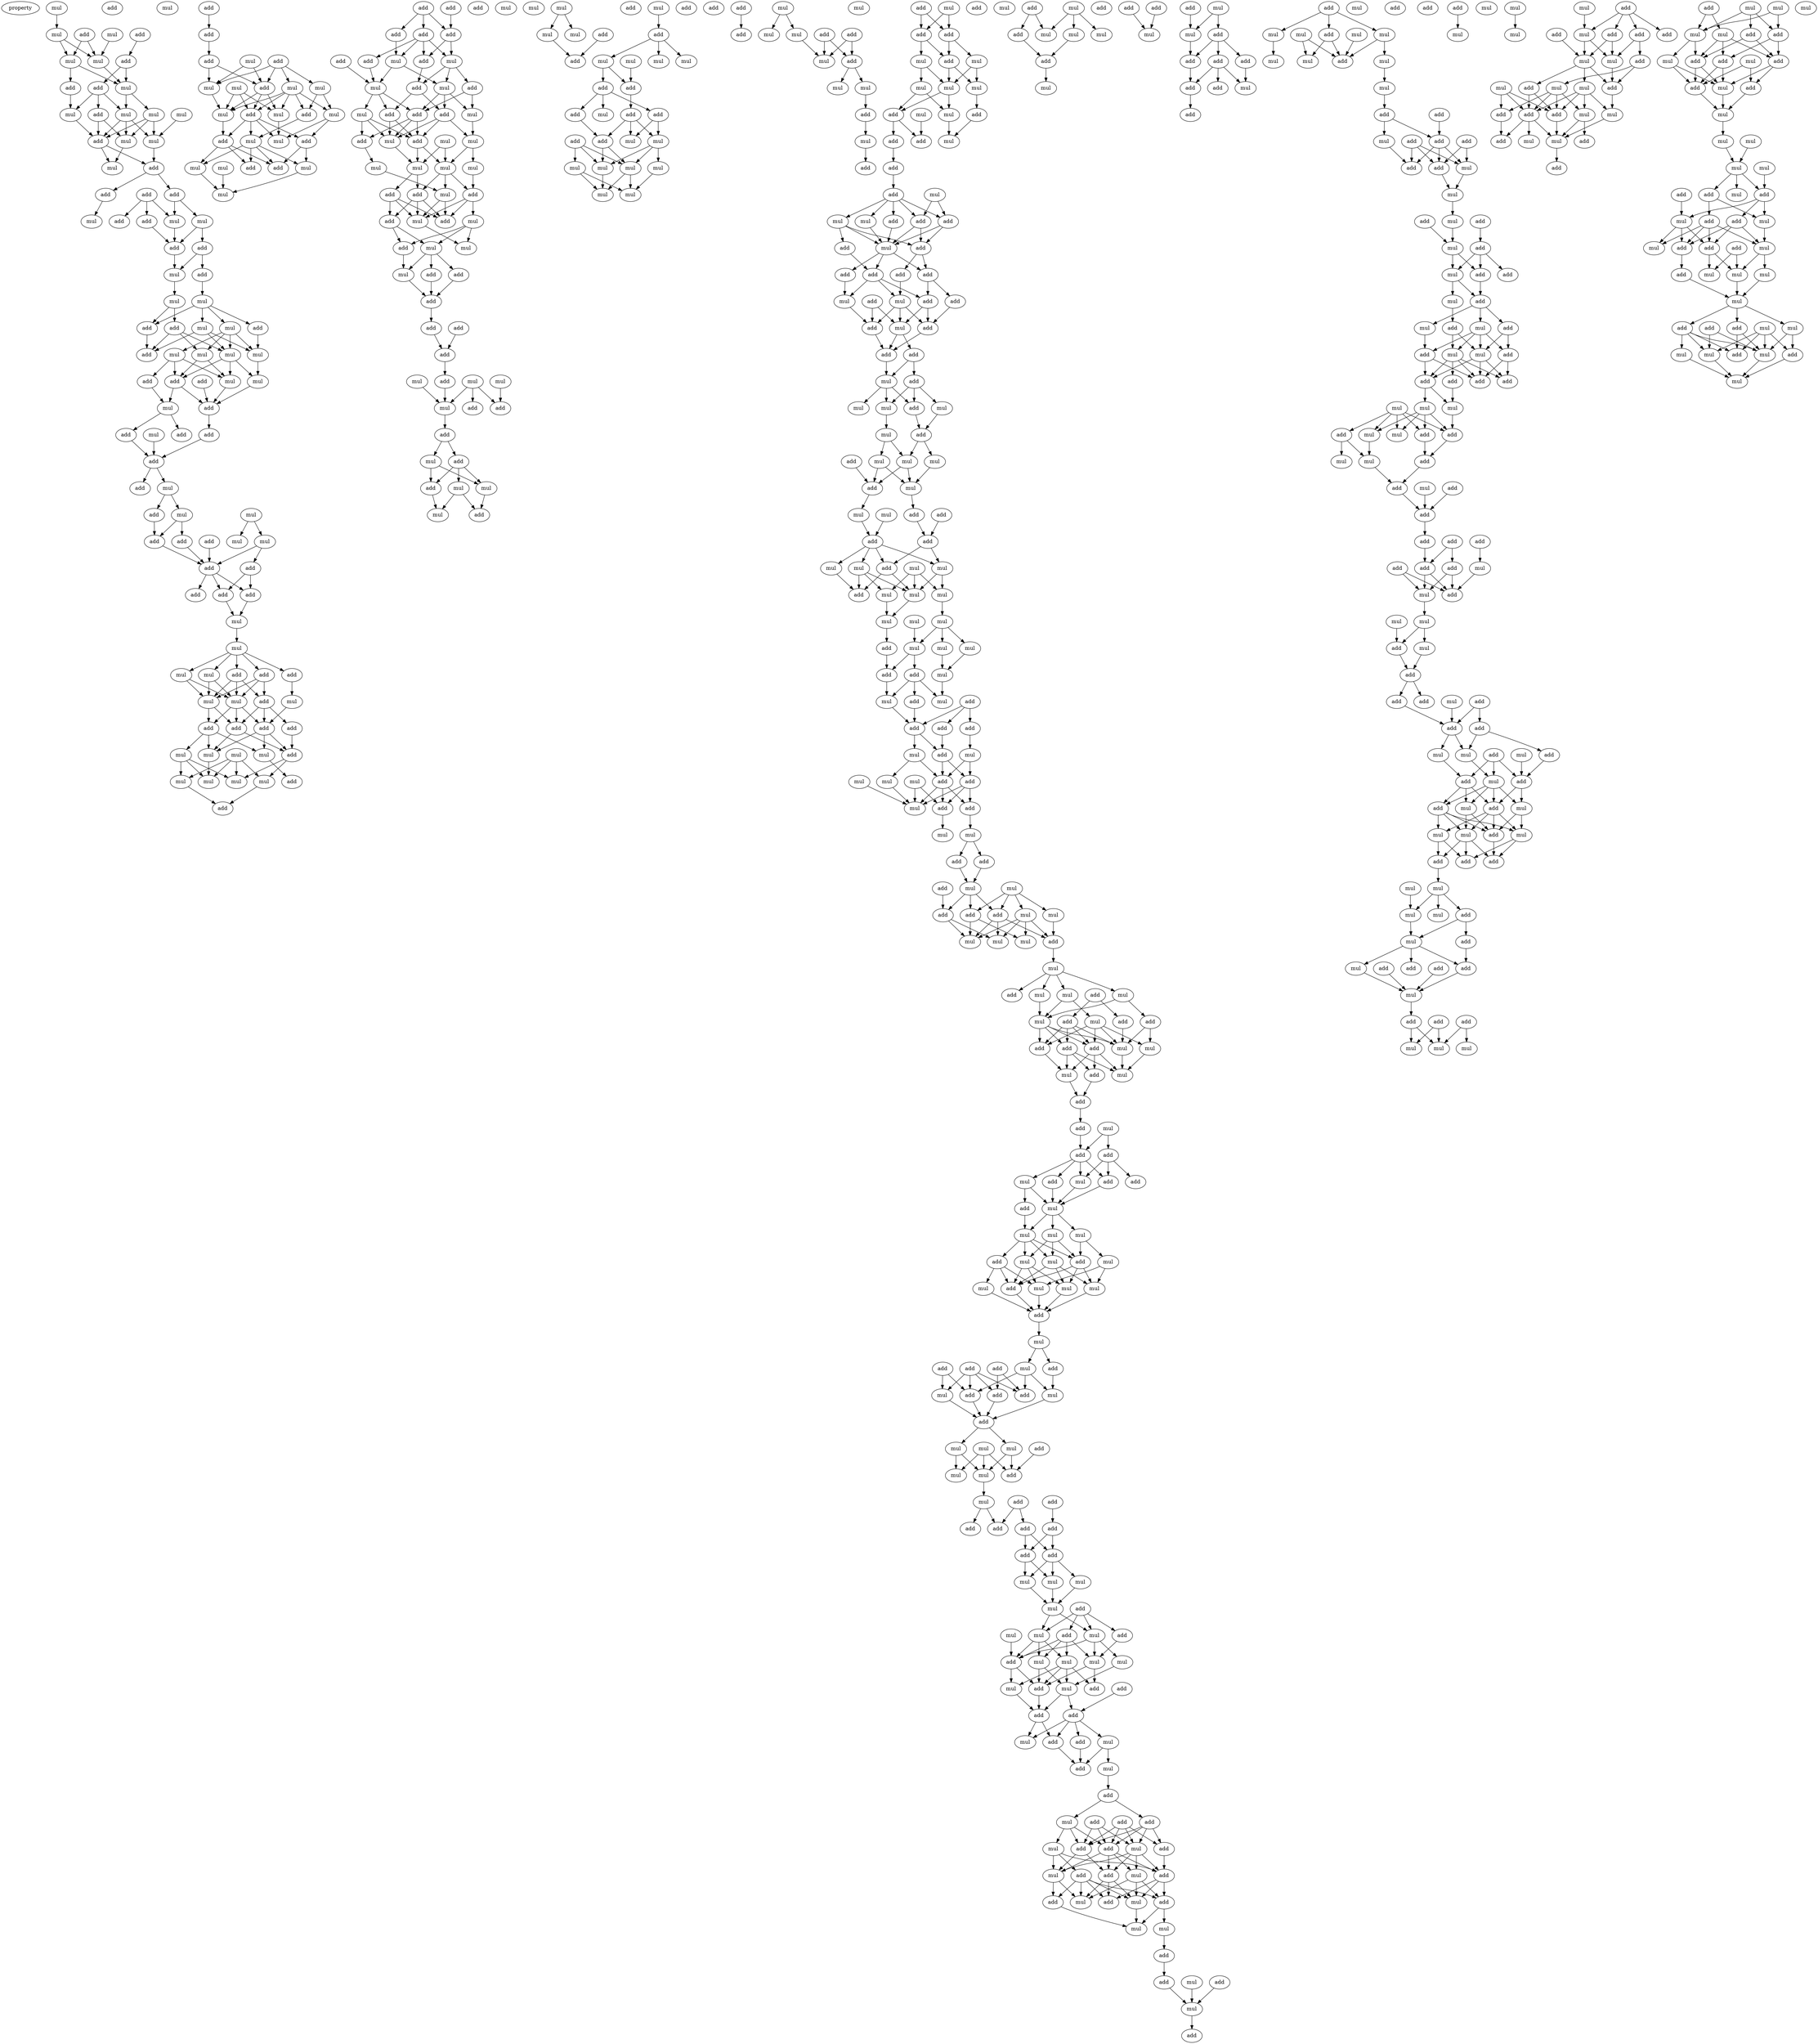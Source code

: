 digraph {
    node [fontcolor=black]
    property [mul=2,lf=1.2]
    0 [ label = mul ];
    1 [ label = mul ];
    2 [ label = add ];
    3 [ label = mul ];
    4 [ label = add ];
    5 [ label = mul ];
    6 [ label = mul ];
    7 [ label = add ];
    8 [ label = add ];
    9 [ label = add ];
    10 [ label = mul ];
    11 [ label = mul ];
    12 [ label = mul ];
    13 [ label = mul ];
    14 [ label = mul ];
    15 [ label = add ];
    16 [ label = mul ];
    17 [ label = add ];
    18 [ label = mul ];
    19 [ label = mul ];
    20 [ label = add ];
    21 [ label = add ];
    22 [ label = add ];
    23 [ label = add ];
    24 [ label = mul ];
    25 [ label = add ];
    26 [ label = add ];
    27 [ label = mul ];
    28 [ label = mul ];
    29 [ label = add ];
    30 [ label = add ];
    31 [ label = mul ];
    32 [ label = add ];
    33 [ label = mul ];
    34 [ label = mul ];
    35 [ label = add ];
    36 [ label = mul ];
    37 [ label = mul ];
    38 [ label = add ];
    39 [ label = add ];
    40 [ label = mul ];
    41 [ label = mul ];
    42 [ label = add ];
    43 [ label = mul ];
    44 [ label = mul ];
    45 [ label = add ];
    46 [ label = mul ];
    47 [ label = add ];
    48 [ label = add ];
    49 [ label = mul ];
    50 [ label = mul ];
    51 [ label = add ];
    52 [ label = add ];
    53 [ label = add ];
    54 [ label = add ];
    55 [ label = mul ];
    56 [ label = add ];
    57 [ label = add ];
    58 [ label = mul ];
    59 [ label = mul ];
    60 [ label = mul ];
    61 [ label = add ];
    62 [ label = add ];
    63 [ label = mul ];
    64 [ label = mul ];
    65 [ label = add ];
    66 [ label = add ];
    67 [ label = add ];
    68 [ label = add ];
    69 [ label = add ];
    70 [ label = add ];
    71 [ label = add ];
    72 [ label = add ];
    73 [ label = mul ];
    74 [ label = mul ];
    75 [ label = mul ];
    76 [ label = mul ];
    77 [ label = mul ];
    78 [ label = add ];
    79 [ label = add ];
    80 [ label = add ];
    81 [ label = add ];
    82 [ label = mul ];
    83 [ label = mul ];
    84 [ label = mul ];
    85 [ label = add ];
    86 [ label = add ];
    87 [ label = add ];
    88 [ label = add ];
    89 [ label = mul ];
    90 [ label = add ];
    91 [ label = mul ];
    92 [ label = mul ];
    93 [ label = mul ];
    94 [ label = mul ];
    95 [ label = mul ];
    96 [ label = add ];
    97 [ label = mul ];
    98 [ label = mul ];
    99 [ label = add ];
    100 [ label = add ];
    101 [ label = add ];
    102 [ label = add ];
    103 [ label = add ];
    104 [ label = mul ];
    105 [ label = add ];
    106 [ label = mul ];
    107 [ label = mul ];
    108 [ label = mul ];
    109 [ label = mul ];
    110 [ label = mul ];
    111 [ label = mul ];
    112 [ label = mul ];
    113 [ label = add ];
    114 [ label = add ];
    115 [ label = add ];
    116 [ label = add ];
    117 [ label = mul ];
    118 [ label = mul ];
    119 [ label = mul ];
    120 [ label = add ];
    121 [ label = mul ];
    122 [ label = mul ];
    123 [ label = add ];
    124 [ label = mul ];
    125 [ label = add ];
    126 [ label = add ];
    127 [ label = add ];
    128 [ label = add ];
    129 [ label = add ];
    130 [ label = mul ];
    131 [ label = mul ];
    132 [ label = add ];
    133 [ label = add ];
    134 [ label = add ];
    135 [ label = mul ];
    136 [ label = mul ];
    137 [ label = add ];
    138 [ label = add ];
    139 [ label = add ];
    140 [ label = mul ];
    141 [ label = add ];
    142 [ label = mul ];
    143 [ label = add ];
    144 [ label = add ];
    145 [ label = mul ];
    146 [ label = mul ];
    147 [ label = add ];
    148 [ label = mul ];
    149 [ label = mul ];
    150 [ label = mul ];
    151 [ label = mul ];
    152 [ label = mul ];
    153 [ label = mul ];
    154 [ label = add ];
    155 [ label = add ];
    156 [ label = add ];
    157 [ label = add ];
    158 [ label = add ];
    159 [ label = mul ];
    160 [ label = mul ];
    161 [ label = add ];
    162 [ label = mul ];
    163 [ label = mul ];
    164 [ label = add ];
    165 [ label = mul ];
    166 [ label = add ];
    167 [ label = add ];
    168 [ label = add ];
    169 [ label = add ];
    170 [ label = add ];
    171 [ label = mul ];
    172 [ label = add ];
    173 [ label = mul ];
    174 [ label = mul ];
    175 [ label = mul ];
    176 [ label = add ];
    177 [ label = add ];
    178 [ label = add ];
    179 [ label = mul ];
    180 [ label = add ];
    181 [ label = mul ];
    182 [ label = add ];
    183 [ label = mul ];
    184 [ label = mul ];
    185 [ label = add ];
    186 [ label = add ];
    187 [ label = mul ];
    188 [ label = mul ];
    189 [ label = mul ];
    190 [ label = add ];
    191 [ label = add ];
    192 [ label = mul ];
    193 [ label = mul ];
    194 [ label = add ];
    195 [ label = mul ];
    196 [ label = add ];
    197 [ label = add ];
    198 [ label = mul ];
    199 [ label = add ];
    200 [ label = mul ];
    201 [ label = mul ];
    202 [ label = mul ];
    203 [ label = add ];
    204 [ label = add ];
    205 [ label = add ];
    206 [ label = add ];
    207 [ label = add ];
    208 [ label = mul ];
    209 [ label = add ];
    210 [ label = add ];
    211 [ label = mul ];
    212 [ label = mul ];
    213 [ label = add ];
    214 [ label = mul ];
    215 [ label = mul ];
    216 [ label = mul ];
    217 [ label = mul ];
    218 [ label = add ];
    219 [ label = mul ];
    220 [ label = mul ];
    221 [ label = mul ];
    222 [ label = mul ];
    223 [ label = add ];
    224 [ label = add ];
    225 [ label = mul ];
    226 [ label = mul ];
    227 [ label = add ];
    228 [ label = mul ];
    229 [ label = mul ];
    230 [ label = mul ];
    231 [ label = add ];
    232 [ label = mul ];
    233 [ label = mul ];
    234 [ label = add ];
    235 [ label = add ];
    236 [ label = add ];
    237 [ label = add ];
    238 [ label = mul ];
    239 [ label = add ];
    240 [ label = mul ];
    241 [ label = mul ];
    242 [ label = mul ];
    243 [ label = mul ];
    244 [ label = mul ];
    245 [ label = mul ];
    246 [ label = add ];
    247 [ label = add ];
    248 [ label = add ];
    249 [ label = mul ];
    250 [ label = add ];
    251 [ label = add ];
    252 [ label = add ];
    253 [ label = mul ];
    254 [ label = mul ];
    255 [ label = add ];
    256 [ label = add ];
    257 [ label = add ];
    258 [ label = mul ];
    259 [ label = add ];
    260 [ label = mul ];
    261 [ label = add ];
    262 [ label = add ];
    263 [ label = add ];
    264 [ label = add ];
    265 [ label = add ];
    266 [ label = add ];
    267 [ label = mul ];
    268 [ label = add ];
    269 [ label = add ];
    270 [ label = mul ];
    271 [ label = add ];
    272 [ label = add ];
    273 [ label = mul ];
    274 [ label = add ];
    275 [ label = add ];
    276 [ label = mul ];
    277 [ label = add ];
    278 [ label = mul ];
    279 [ label = mul ];
    280 [ label = add ];
    281 [ label = mul ];
    282 [ label = add ];
    283 [ label = mul ];
    284 [ label = add ];
    285 [ label = mul ];
    286 [ label = mul ];
    287 [ label = mul ];
    288 [ label = add ];
    289 [ label = mul ];
    290 [ label = add ];
    291 [ label = add ];
    292 [ label = mul ];
    293 [ label = mul ];
    294 [ label = add ];
    295 [ label = add ];
    296 [ label = mul ];
    297 [ label = mul ];
    298 [ label = mul ];
    299 [ label = add ];
    300 [ label = mul ];
    301 [ label = mul ];
    302 [ label = mul ];
    303 [ label = mul ];
    304 [ label = add ];
    305 [ label = mul ];
    306 [ label = mul ];
    307 [ label = mul ];
    308 [ label = mul ];
    309 [ label = mul ];
    310 [ label = mul ];
    311 [ label = add ];
    312 [ label = mul ];
    313 [ label = add ];
    314 [ label = add ];
    315 [ label = add ];
    316 [ label = mul ];
    317 [ label = mul ];
    318 [ label = add ];
    319 [ label = add ];
    320 [ label = add ];
    321 [ label = add ];
    322 [ label = mul ];
    323 [ label = add ];
    324 [ label = mul ];
    325 [ label = mul ];
    326 [ label = mul ];
    327 [ label = add ];
    328 [ label = add ];
    329 [ label = mul ];
    330 [ label = add ];
    331 [ label = mul ];
    332 [ label = add ];
    333 [ label = mul ];
    334 [ label = mul ];
    335 [ label = add ];
    336 [ label = add ];
    337 [ label = mul ];
    338 [ label = add ];
    339 [ label = mul ];
    340 [ label = add ];
    341 [ label = mul ];
    342 [ label = mul ];
    343 [ label = add ];
    344 [ label = add ];
    345 [ label = mul ];
    346 [ label = mul ];
    347 [ label = mul ];
    348 [ label = add ];
    349 [ label = mul ];
    350 [ label = mul ];
    351 [ label = mul ];
    352 [ label = mul ];
    353 [ label = add ];
    354 [ label = add ];
    355 [ label = add ];
    356 [ label = mul ];
    357 [ label = add ];
    358 [ label = add ];
    359 [ label = mul ];
    360 [ label = add ];
    361 [ label = add ];
    362 [ label = mul ];
    363 [ label = mul ];
    364 [ label = add ];
    365 [ label = mul ];
    366 [ label = mul ];
    367 [ label = add ];
    368 [ label = add ];
    369 [ label = add ];
    370 [ label = mul ];
    371 [ label = add ];
    372 [ label = add ];
    373 [ label = add ];
    374 [ label = add ];
    375 [ label = add ];
    376 [ label = mul ];
    377 [ label = add ];
    378 [ label = mul ];
    379 [ label = mul ];
    380 [ label = add ];
    381 [ label = mul ];
    382 [ label = mul ];
    383 [ label = mul ];
    384 [ label = mul ];
    385 [ label = add ];
    386 [ label = mul ];
    387 [ label = mul ];
    388 [ label = add ];
    389 [ label = mul ];
    390 [ label = mul ];
    391 [ label = mul ];
    392 [ label = mul ];
    393 [ label = add ];
    394 [ label = add ];
    395 [ label = mul ];
    396 [ label = add ];
    397 [ label = add ];
    398 [ label = add ];
    399 [ label = add ];
    400 [ label = mul ];
    401 [ label = mul ];
    402 [ label = mul ];
    403 [ label = add ];
    404 [ label = add ];
    405 [ label = add ];
    406 [ label = add ];
    407 [ label = add ];
    408 [ label = mul ];
    409 [ label = mul ];
    410 [ label = mul ];
    411 [ label = add ];
    412 [ label = mul ];
    413 [ label = mul ];
    414 [ label = mul ];
    415 [ label = add ];
    416 [ label = add ];
    417 [ label = add ];
    418 [ label = add ];
    419 [ label = add ];
    420 [ label = add ];
    421 [ label = add ];
    422 [ label = add ];
    423 [ label = mul ];
    424 [ label = mul ];
    425 [ label = mul ];
    426 [ label = mul ];
    427 [ label = add ];
    428 [ label = mul ];
    429 [ label = add ];
    430 [ label = add ];
    431 [ label = mul ];
    432 [ label = mul ];
    433 [ label = mul ];
    434 [ label = mul ];
    435 [ label = add ];
    436 [ label = mul ];
    437 [ label = mul ];
    438 [ label = add ];
    439 [ label = add ];
    440 [ label = add ];
    441 [ label = mul ];
    442 [ label = mul ];
    443 [ label = add ];
    444 [ label = add ];
    445 [ label = add ];
    446 [ label = add ];
    447 [ label = mul ];
    448 [ label = mul ];
    449 [ label = mul ];
    450 [ label = add ];
    451 [ label = add ];
    452 [ label = mul ];
    453 [ label = add ];
    454 [ label = add ];
    455 [ label = add ];
    456 [ label = add ];
    457 [ label = add ];
    458 [ label = mul ];
    459 [ label = add ];
    460 [ label = mul ];
    461 [ label = mul ];
    462 [ label = add ];
    463 [ label = add ];
    464 [ label = add ];
    465 [ label = mul ];
    466 [ label = add ];
    467 [ label = add ];
    468 [ label = mul ];
    469 [ label = add ];
    470 [ label = mul ];
    471 [ label = mul ];
    472 [ label = mul ];
    473 [ label = add ];
    474 [ label = mul ];
    475 [ label = add ];
    476 [ label = mul ];
    477 [ label = add ];
    478 [ label = mul ];
    479 [ label = add ];
    480 [ label = add ];
    481 [ label = mul ];
    482 [ label = mul ];
    483 [ label = add ];
    484 [ label = mul ];
    485 [ label = mul ];
    486 [ label = add ];
    487 [ label = add ];
    488 [ label = mul ];
    489 [ label = add ];
    490 [ label = add ];
    491 [ label = mul ];
    492 [ label = add ];
    493 [ label = mul ];
    494 [ label = add ];
    495 [ label = mul ];
    496 [ label = add ];
    497 [ label = add ];
    498 [ label = add ];
    499 [ label = mul ];
    500 [ label = add ];
    501 [ label = add ];
    502 [ label = add ];
    503 [ label = add ];
    504 [ label = add ];
    505 [ label = mul ];
    506 [ label = mul ];
    507 [ label = mul ];
    508 [ label = mul ];
    509 [ label = mul ];
    510 [ label = mul ];
    511 [ label = mul ];
    512 [ label = add ];
    513 [ label = mul ];
    514 [ label = add ];
    515 [ label = add ];
    516 [ label = mul ];
    517 [ label = add ];
    518 [ label = add ];
    519 [ label = add ];
    520 [ label = mul ];
    521 [ label = add ];
    522 [ label = add ];
    523 [ label = mul ];
    524 [ label = add ];
    525 [ label = mul ];
    526 [ label = add ];
    527 [ label = mul ];
    528 [ label = add ];
    529 [ label = mul ];
    530 [ label = mul ];
    531 [ label = add ];
    532 [ label = add ];
    533 [ label = add ];
    534 [ label = add ];
    535 [ label = mul ];
    536 [ label = add ];
    537 [ label = mul ];
    538 [ label = add ];
    539 [ label = mul ];
    540 [ label = add ];
    541 [ label = mul ];
    542 [ label = mul ];
    543 [ label = add ];
    544 [ label = add ];
    545 [ label = add ];
    546 [ label = add ];
    547 [ label = add ];
    548 [ label = mul ];
    549 [ label = mul ];
    550 [ label = mul ];
    551 [ label = mul ];
    552 [ label = add ];
    553 [ label = mul ];
    554 [ label = add ];
    555 [ label = add ];
    556 [ label = mul ];
    557 [ label = add ];
    558 [ label = mul ];
    559 [ label = add ];
    560 [ label = mul ];
    561 [ label = add ];
    562 [ label = add ];
    563 [ label = add ];
    564 [ label = add ];
    565 [ label = add ];
    566 [ label = add ];
    567 [ label = mul ];
    568 [ label = add ];
    569 [ label = add ];
    570 [ label = mul ];
    571 [ label = add ];
    572 [ label = mul ];
    573 [ label = mul ];
    574 [ label = add ];
    575 [ label = mul ];
    576 [ label = add ];
    577 [ label = add ];
    578 [ label = add ];
    579 [ label = mul ];
    580 [ label = add ];
    581 [ label = add ];
    582 [ label = add ];
    583 [ label = mul ];
    584 [ label = mul ];
    585 [ label = add ];
    586 [ label = add ];
    587 [ label = mul ];
    588 [ label = add ];
    589 [ label = mul ];
    590 [ label = add ];
    591 [ label = add ];
    592 [ label = mul ];
    593 [ label = mul ];
    594 [ label = add ];
    595 [ label = mul ];
    596 [ label = mul ];
    597 [ label = add ];
    598 [ label = mul ];
    599 [ label = add ];
    600 [ label = add ];
    601 [ label = add ];
    602 [ label = mul ];
    603 [ label = mul ];
    604 [ label = mul ];
    605 [ label = add ];
    606 [ label = mul ];
    607 [ label = mul ];
    608 [ label = add ];
    609 [ label = add ];
    610 [ label = add ];
    611 [ label = add ];
    612 [ label = mul ];
    613 [ label = add ];
    614 [ label = mul ];
    615 [ label = add ];
    616 [ label = add ];
    617 [ label = add ];
    618 [ label = add ];
    619 [ label = mul ];
    620 [ label = mul ];
    621 [ label = mul ];
    622 [ label = add ];
    623 [ label = mul ];
    624 [ label = mul ];
    625 [ label = mul ];
    626 [ label = mul ];
    627 [ label = add ];
    628 [ label = mul ];
    629 [ label = mul ];
    630 [ label = add ];
    631 [ label = add ];
    632 [ label = add ];
    633 [ label = add ];
    634 [ label = mul ];
    635 [ label = mul ];
    636 [ label = add ];
    637 [ label = mul ];
    638 [ label = add ];
    639 [ label = mul ];
    640 [ label = add ];
    641 [ label = mul ];
    642 [ label = add ];
    643 [ label = add ];
    644 [ label = add ];
    645 [ label = mul ];
    646 [ label = mul ];
    647 [ label = add ];
    648 [ label = mul ];
    649 [ label = mul ];
    650 [ label = add ];
    651 [ label = add ];
    652 [ label = mul ];
    653 [ label = mul ];
    654 [ label = add ];
    655 [ label = add ];
    656 [ label = mul ];
    657 [ label = add ];
    658 [ label = mul ];
    659 [ label = mul ];
    660 [ label = add ];
    661 [ label = add ];
    662 [ label = mul ];
    663 [ label = add ];
    664 [ label = add ];
    665 [ label = add ];
    666 [ label = mul ];
    667 [ label = mul ];
    668 [ label = mul ];
    669 [ label = mul ];
    670 [ label = mul ];
    671 [ label = mul ];
    672 [ label = mul ];
    673 [ label = mul ];
    674 [ label = add ];
    675 [ label = add ];
    676 [ label = add ];
    677 [ label = mul ];
    678 [ label = add ];
    679 [ label = mul ];
    680 [ label = add ];
    681 [ label = mul ];
    682 [ label = add ];
    683 [ label = mul ];
    684 [ label = add ];
    685 [ label = add ];
    686 [ label = add ];
    687 [ label = mul ];
    688 [ label = mul ];
    689 [ label = mul ];
    690 [ label = mul ];
    691 [ label = add ];
    692 [ label = add ];
    693 [ label = mul ];
    694 [ label = add ];
    695 [ label = mul ];
    696 [ label = add ];
    697 [ label = mul ];
    698 [ label = mul ];
    699 [ label = mul ];
    700 [ label = add ];
    701 [ label = mul ];
    0 -> 3 [ name = 0 ];
    1 -> 6 [ name = 1 ];
    2 -> 5 [ name = 2 ];
    2 -> 6 [ name = 3 ];
    3 -> 5 [ name = 4 ];
    3 -> 6 [ name = 5 ];
    4 -> 7 [ name = 6 ];
    5 -> 8 [ name = 7 ];
    5 -> 10 [ name = 8 ];
    6 -> 10 [ name = 9 ];
    7 -> 9 [ name = 10 ];
    7 -> 10 [ name = 11 ];
    8 -> 12 [ name = 12 ];
    9 -> 11 [ name = 13 ];
    9 -> 12 [ name = 14 ];
    9 -> 15 [ name = 15 ];
    10 -> 11 [ name = 16 ];
    10 -> 14 [ name = 17 ];
    11 -> 16 [ name = 18 ];
    11 -> 17 [ name = 19 ];
    11 -> 18 [ name = 20 ];
    12 -> 17 [ name = 21 ];
    13 -> 16 [ name = 22 ];
    14 -> 16 [ name = 23 ];
    14 -> 17 [ name = 24 ];
    14 -> 18 [ name = 25 ];
    15 -> 17 [ name = 26 ];
    15 -> 18 [ name = 27 ];
    16 -> 20 [ name = 28 ];
    17 -> 19 [ name = 29 ];
    17 -> 20 [ name = 30 ];
    18 -> 19 [ name = 31 ];
    20 -> 21 [ name = 32 ];
    20 -> 23 [ name = 33 ];
    21 -> 24 [ name = 34 ];
    21 -> 27 [ name = 35 ];
    22 -> 25 [ name = 36 ];
    22 -> 26 [ name = 37 ];
    22 -> 27 [ name = 38 ];
    23 -> 28 [ name = 39 ];
    24 -> 29 [ name = 40 ];
    24 -> 30 [ name = 41 ];
    25 -> 30 [ name = 42 ];
    27 -> 30 [ name = 43 ];
    29 -> 31 [ name = 44 ];
    29 -> 32 [ name = 45 ];
    30 -> 31 [ name = 46 ];
    31 -> 33 [ name = 47 ];
    32 -> 34 [ name = 48 ];
    33 -> 35 [ name = 49 ];
    33 -> 39 [ name = 50 ];
    34 -> 35 [ name = 51 ];
    34 -> 36 [ name = 52 ];
    34 -> 37 [ name = 53 ];
    34 -> 38 [ name = 54 ];
    35 -> 42 [ name = 55 ];
    36 -> 40 [ name = 56 ];
    36 -> 41 [ name = 57 ];
    36 -> 43 [ name = 58 ];
    36 -> 44 [ name = 59 ];
    37 -> 42 [ name = 60 ];
    37 -> 43 [ name = 61 ];
    37 -> 44 [ name = 62 ];
    38 -> 44 [ name = 63 ];
    39 -> 40 [ name = 64 ];
    39 -> 42 [ name = 65 ];
    39 -> 43 [ name = 66 ];
    40 -> 46 [ name = 67 ];
    40 -> 48 [ name = 68 ];
    41 -> 45 [ name = 69 ];
    41 -> 46 [ name = 70 ];
    41 -> 48 [ name = 71 ];
    43 -> 46 [ name = 72 ];
    43 -> 48 [ name = 73 ];
    43 -> 49 [ name = 74 ];
    44 -> 49 [ name = 75 ];
    45 -> 50 [ name = 76 ];
    46 -> 51 [ name = 77 ];
    47 -> 51 [ name = 78 ];
    48 -> 50 [ name = 79 ];
    48 -> 51 [ name = 80 ];
    49 -> 51 [ name = 81 ];
    50 -> 52 [ name = 82 ];
    50 -> 54 [ name = 83 ];
    51 -> 53 [ name = 84 ];
    52 -> 56 [ name = 85 ];
    53 -> 56 [ name = 86 ];
    55 -> 56 [ name = 87 ];
    56 -> 57 [ name = 88 ];
    56 -> 58 [ name = 89 ];
    58 -> 60 [ name = 90 ];
    58 -> 61 [ name = 91 ];
    59 -> 63 [ name = 92 ];
    59 -> 64 [ name = 93 ];
    60 -> 62 [ name = 94 ];
    60 -> 66 [ name = 95 ];
    61 -> 62 [ name = 96 ];
    62 -> 68 [ name = 97 ];
    64 -> 67 [ name = 98 ];
    64 -> 68 [ name = 99 ];
    65 -> 68 [ name = 100 ];
    66 -> 68 [ name = 101 ];
    67 -> 70 [ name = 102 ];
    67 -> 72 [ name = 103 ];
    68 -> 69 [ name = 104 ];
    68 -> 70 [ name = 105 ];
    68 -> 72 [ name = 106 ];
    70 -> 74 [ name = 107 ];
    72 -> 74 [ name = 108 ];
    74 -> 75 [ name = 109 ];
    75 -> 76 [ name = 110 ];
    75 -> 77 [ name = 111 ];
    75 -> 78 [ name = 112 ];
    75 -> 79 [ name = 113 ];
    75 -> 80 [ name = 114 ];
    76 -> 83 [ name = 115 ];
    76 -> 84 [ name = 116 ];
    77 -> 83 [ name = 117 ];
    77 -> 84 [ name = 118 ];
    78 -> 81 [ name = 119 ];
    78 -> 83 [ name = 120 ];
    78 -> 84 [ name = 121 ];
    79 -> 81 [ name = 122 ];
    79 -> 83 [ name = 123 ];
    79 -> 84 [ name = 124 ];
    80 -> 82 [ name = 125 ];
    81 -> 85 [ name = 126 ];
    81 -> 86 [ name = 127 ];
    81 -> 87 [ name = 128 ];
    82 -> 85 [ name = 129 ];
    83 -> 85 [ name = 130 ];
    83 -> 87 [ name = 131 ];
    83 -> 88 [ name = 132 ];
    84 -> 87 [ name = 133 ];
    84 -> 88 [ name = 134 ];
    85 -> 90 [ name = 135 ];
    85 -> 91 [ name = 136 ];
    85 -> 92 [ name = 137 ];
    86 -> 90 [ name = 138 ];
    87 -> 90 [ name = 139 ];
    87 -> 91 [ name = 140 ];
    88 -> 91 [ name = 141 ];
    88 -> 92 [ name = 142 ];
    88 -> 93 [ name = 143 ];
    89 -> 94 [ name = 144 ];
    89 -> 95 [ name = 145 ];
    89 -> 97 [ name = 146 ];
    89 -> 98 [ name = 147 ];
    90 -> 95 [ name = 148 ];
    90 -> 98 [ name = 149 ];
    91 -> 94 [ name = 150 ];
    92 -> 96 [ name = 151 ];
    93 -> 94 [ name = 152 ];
    93 -> 95 [ name = 153 ];
    93 -> 97 [ name = 154 ];
    97 -> 99 [ name = 155 ];
    98 -> 99 [ name = 156 ];
    100 -> 101 [ name = 157 ];
    101 -> 102 [ name = 158 ];
    102 -> 105 [ name = 159 ];
    102 -> 108 [ name = 160 ];
    103 -> 105 [ name = 161 ];
    103 -> 106 [ name = 162 ];
    103 -> 108 [ name = 163 ];
    103 -> 109 [ name = 164 ];
    104 -> 105 [ name = 165 ];
    104 -> 108 [ name = 166 ];
    105 -> 111 [ name = 167 ];
    105 -> 112 [ name = 168 ];
    105 -> 113 [ name = 169 ];
    106 -> 110 [ name = 170 ];
    106 -> 111 [ name = 171 ];
    106 -> 112 [ name = 172 ];
    106 -> 113 [ name = 173 ];
    106 -> 114 [ name = 174 ];
    107 -> 111 [ name = 175 ];
    107 -> 112 [ name = 176 ];
    107 -> 113 [ name = 177 ];
    108 -> 112 [ name = 178 ];
    109 -> 110 [ name = 179 ];
    109 -> 114 [ name = 180 ];
    110 -> 116 [ name = 181 ];
    110 -> 117 [ name = 182 ];
    111 -> 117 [ name = 183 ];
    112 -> 115 [ name = 184 ];
    113 -> 115 [ name = 185 ];
    113 -> 116 [ name = 186 ];
    113 -> 117 [ name = 187 ];
    113 -> 118 [ name = 188 ];
    114 -> 118 [ name = 189 ];
    115 -> 120 [ name = 190 ];
    115 -> 122 [ name = 191 ];
    115 -> 123 [ name = 192 ];
    116 -> 119 [ name = 193 ];
    116 -> 120 [ name = 194 ];
    118 -> 119 [ name = 195 ];
    118 -> 120 [ name = 196 ];
    118 -> 122 [ name = 197 ];
    118 -> 123 [ name = 198 ];
    119 -> 124 [ name = 199 ];
    121 -> 124 [ name = 200 ];
    122 -> 124 [ name = 201 ];
    125 -> 127 [ name = 202 ];
    125 -> 128 [ name = 203 ];
    125 -> 129 [ name = 204 ];
    126 -> 129 [ name = 205 ];
    127 -> 130 [ name = 206 ];
    127 -> 131 [ name = 207 ];
    127 -> 132 [ name = 208 ];
    127 -> 134 [ name = 209 ];
    128 -> 130 [ name = 210 ];
    129 -> 131 [ name = 211 ];
    129 -> 132 [ name = 212 ];
    130 -> 135 [ name = 213 ];
    130 -> 136 [ name = 214 ];
    131 -> 135 [ name = 215 ];
    131 -> 137 [ name = 216 ];
    131 -> 138 [ name = 217 ];
    132 -> 138 [ name = 218 ];
    133 -> 136 [ name = 219 ];
    134 -> 136 [ name = 220 ];
    135 -> 139 [ name = 221 ];
    135 -> 141 [ name = 222 ];
    135 -> 142 [ name = 223 ];
    136 -> 140 [ name = 224 ];
    136 -> 141 [ name = 225 ];
    136 -> 143 [ name = 226 ];
    137 -> 141 [ name = 227 ];
    137 -> 142 [ name = 228 ];
    138 -> 139 [ name = 229 ];
    138 -> 143 [ name = 230 ];
    139 -> 144 [ name = 231 ];
    139 -> 146 [ name = 232 ];
    139 -> 148 [ name = 233 ];
    140 -> 144 [ name = 234 ];
    140 -> 146 [ name = 235 ];
    140 -> 147 [ name = 236 ];
    141 -> 144 [ name = 237 ];
    141 -> 146 [ name = 238 ];
    141 -> 147 [ name = 239 ];
    142 -> 148 [ name = 240 ];
    143 -> 144 [ name = 241 ];
    143 -> 146 [ name = 242 ];
    144 -> 150 [ name = 243 ];
    144 -> 151 [ name = 244 ];
    145 -> 150 [ name = 245 ];
    145 -> 151 [ name = 246 ];
    146 -> 150 [ name = 247 ];
    147 -> 149 [ name = 248 ];
    148 -> 151 [ name = 249 ];
    148 -> 152 [ name = 250 ];
    149 -> 153 [ name = 251 ];
    150 -> 155 [ name = 252 ];
    150 -> 156 [ name = 253 ];
    151 -> 153 [ name = 254 ];
    151 -> 154 [ name = 255 ];
    151 -> 155 [ name = 256 ];
    152 -> 154 [ name = 257 ];
    153 -> 158 [ name = 258 ];
    153 -> 160 [ name = 259 ];
    154 -> 158 [ name = 260 ];
    154 -> 159 [ name = 261 ];
    154 -> 160 [ name = 262 ];
    155 -> 157 [ name = 263 ];
    155 -> 158 [ name = 264 ];
    155 -> 160 [ name = 265 ];
    156 -> 157 [ name = 266 ];
    156 -> 158 [ name = 267 ];
    156 -> 160 [ name = 268 ];
    157 -> 161 [ name = 269 ];
    157 -> 163 [ name = 270 ];
    159 -> 161 [ name = 271 ];
    159 -> 162 [ name = 272 ];
    159 -> 163 [ name = 273 ];
    160 -> 162 [ name = 274 ];
    161 -> 165 [ name = 275 ];
    163 -> 164 [ name = 276 ];
    163 -> 165 [ name = 277 ];
    163 -> 166 [ name = 278 ];
    164 -> 167 [ name = 279 ];
    165 -> 167 [ name = 280 ];
    166 -> 167 [ name = 281 ];
    167 -> 168 [ name = 282 ];
    168 -> 172 [ name = 283 ];
    169 -> 172 [ name = 284 ];
    172 -> 176 [ name = 285 ];
    173 -> 179 [ name = 286 ];
    174 -> 178 [ name = 287 ];
    175 -> 177 [ name = 288 ];
    175 -> 178 [ name = 289 ];
    175 -> 179 [ name = 290 ];
    176 -> 179 [ name = 291 ];
    179 -> 180 [ name = 292 ];
    180 -> 181 [ name = 293 ];
    180 -> 182 [ name = 294 ];
    181 -> 184 [ name = 295 ];
    181 -> 185 [ name = 296 ];
    182 -> 183 [ name = 297 ];
    182 -> 184 [ name = 298 ];
    182 -> 185 [ name = 299 ];
    183 -> 186 [ name = 300 ];
    183 -> 188 [ name = 301 ];
    184 -> 186 [ name = 302 ];
    185 -> 188 [ name = 303 ];
    189 -> 192 [ name = 304 ];
    189 -> 193 [ name = 305 ];
    191 -> 194 [ name = 306 ];
    192 -> 194 [ name = 307 ];
    195 -> 197 [ name = 308 ];
    197 -> 198 [ name = 309 ];
    197 -> 200 [ name = 310 ];
    197 -> 201 [ name = 311 ];
    200 -> 203 [ name = 312 ];
    200 -> 204 [ name = 313 ];
    202 -> 203 [ name = 314 ];
    203 -> 206 [ name = 315 ];
    204 -> 205 [ name = 316 ];
    204 -> 207 [ name = 317 ];
    204 -> 208 [ name = 318 ];
    205 -> 209 [ name = 319 ];
    206 -> 209 [ name = 320 ];
    206 -> 211 [ name = 321 ];
    206 -> 212 [ name = 322 ];
    207 -> 211 [ name = 323 ];
    207 -> 212 [ name = 324 ];
    209 -> 214 [ name = 325 ];
    209 -> 216 [ name = 326 ];
    210 -> 214 [ name = 327 ];
    210 -> 216 [ name = 328 ];
    210 -> 217 [ name = 329 ];
    211 -> 214 [ name = 330 ];
    211 -> 215 [ name = 331 ];
    211 -> 216 [ name = 332 ];
    213 -> 218 [ name = 333 ];
    214 -> 219 [ name = 334 ];
    215 -> 220 [ name = 335 ];
    216 -> 219 [ name = 336 ];
    216 -> 220 [ name = 337 ];
    217 -> 219 [ name = 338 ];
    217 -> 220 [ name = 339 ];
    221 -> 222 [ name = 340 ];
    221 -> 225 [ name = 341 ];
    223 -> 226 [ name = 342 ];
    223 -> 227 [ name = 343 ];
    224 -> 226 [ name = 344 ];
    224 -> 227 [ name = 345 ];
    225 -> 226 [ name = 346 ];
    227 -> 228 [ name = 347 ];
    227 -> 230 [ name = 348 ];
    230 -> 231 [ name = 349 ];
    231 -> 232 [ name = 350 ];
    232 -> 234 [ name = 351 ];
    233 -> 236 [ name = 352 ];
    233 -> 237 [ name = 353 ];
    235 -> 236 [ name = 354 ];
    235 -> 237 [ name = 355 ];
    236 -> 238 [ name = 356 ];
    236 -> 239 [ name = 357 ];
    237 -> 239 [ name = 358 ];
    237 -> 240 [ name = 359 ];
    238 -> 242 [ name = 360 ];
    238 -> 243 [ name = 361 ];
    239 -> 241 [ name = 362 ];
    239 -> 243 [ name = 363 ];
    240 -> 241 [ name = 364 ];
    240 -> 243 [ name = 365 ];
    241 -> 247 [ name = 366 ];
    242 -> 245 [ name = 367 ];
    242 -> 246 [ name = 368 ];
    243 -> 245 [ name = 369 ];
    243 -> 246 [ name = 370 ];
    244 -> 250 [ name = 371 ];
    245 -> 249 [ name = 372 ];
    246 -> 248 [ name = 373 ];
    246 -> 250 [ name = 374 ];
    247 -> 249 [ name = 375 ];
    248 -> 251 [ name = 376 ];
    251 -> 252 [ name = 377 ];
    252 -> 254 [ name = 378 ];
    252 -> 255 [ name = 379 ];
    252 -> 256 [ name = 380 ];
    252 -> 257 [ name = 381 ];
    252 -> 258 [ name = 382 ];
    253 -> 255 [ name = 383 ];
    253 -> 257 [ name = 384 ];
    254 -> 260 [ name = 385 ];
    255 -> 260 [ name = 386 ];
    255 -> 261 [ name = 387 ];
    256 -> 260 [ name = 388 ];
    257 -> 260 [ name = 389 ];
    257 -> 261 [ name = 390 ];
    258 -> 259 [ name = 391 ];
    258 -> 260 [ name = 392 ];
    258 -> 261 [ name = 393 ];
    259 -> 265 [ name = 394 ];
    260 -> 262 [ name = 395 ];
    260 -> 264 [ name = 396 ];
    260 -> 265 [ name = 397 ];
    261 -> 262 [ name = 398 ];
    261 -> 263 [ name = 399 ];
    262 -> 266 [ name = 400 ];
    262 -> 269 [ name = 401 ];
    263 -> 270 [ name = 402 ];
    264 -> 267 [ name = 403 ];
    265 -> 266 [ name = 404 ];
    265 -> 267 [ name = 405 ];
    265 -> 270 [ name = 406 ];
    266 -> 271 [ name = 407 ];
    266 -> 273 [ name = 408 ];
    267 -> 272 [ name = 409 ];
    268 -> 272 [ name = 410 ];
    268 -> 273 [ name = 411 ];
    269 -> 271 [ name = 412 ];
    270 -> 271 [ name = 413 ];
    270 -> 272 [ name = 414 ];
    270 -> 273 [ name = 415 ];
    271 -> 275 [ name = 416 ];
    272 -> 275 [ name = 417 ];
    273 -> 274 [ name = 418 ];
    273 -> 275 [ name = 419 ];
    274 -> 276 [ name = 420 ];
    274 -> 277 [ name = 421 ];
    275 -> 276 [ name = 422 ];
    276 -> 278 [ name = 423 ];
    276 -> 279 [ name = 424 ];
    276 -> 280 [ name = 425 ];
    277 -> 279 [ name = 426 ];
    277 -> 280 [ name = 427 ];
    277 -> 281 [ name = 428 ];
    279 -> 283 [ name = 429 ];
    280 -> 282 [ name = 430 ];
    281 -> 282 [ name = 431 ];
    282 -> 285 [ name = 432 ];
    282 -> 287 [ name = 433 ];
    283 -> 285 [ name = 434 ];
    283 -> 286 [ name = 435 ];
    284 -> 288 [ name = 436 ];
    285 -> 288 [ name = 437 ];
    285 -> 289 [ name = 438 ];
    286 -> 288 [ name = 439 ];
    286 -> 289 [ name = 440 ];
    287 -> 289 [ name = 441 ];
    288 -> 292 [ name = 442 ];
    289 -> 290 [ name = 443 ];
    290 -> 295 [ name = 444 ];
    291 -> 295 [ name = 445 ];
    292 -> 294 [ name = 446 ];
    293 -> 294 [ name = 447 ];
    294 -> 296 [ name = 448 ];
    294 -> 298 [ name = 449 ];
    294 -> 299 [ name = 450 ];
    294 -> 300 [ name = 451 ];
    295 -> 299 [ name = 452 ];
    295 -> 300 [ name = 453 ];
    296 -> 301 [ name = 454 ];
    296 -> 302 [ name = 455 ];
    296 -> 304 [ name = 456 ];
    297 -> 301 [ name = 457 ];
    297 -> 302 [ name = 458 ];
    297 -> 303 [ name = 459 ];
    298 -> 304 [ name = 460 ];
    299 -> 301 [ name = 461 ];
    299 -> 304 [ name = 462 ];
    300 -> 301 [ name = 463 ];
    300 -> 303 [ name = 464 ];
    301 -> 305 [ name = 465 ];
    302 -> 305 [ name = 466 ];
    303 -> 306 [ name = 467 ];
    305 -> 311 [ name = 468 ];
    306 -> 308 [ name = 469 ];
    306 -> 309 [ name = 470 ];
    306 -> 310 [ name = 471 ];
    307 -> 310 [ name = 472 ];
    308 -> 312 [ name = 473 ];
    309 -> 312 [ name = 474 ];
    310 -> 313 [ name = 475 ];
    310 -> 314 [ name = 476 ];
    311 -> 313 [ name = 477 ];
    312 -> 316 [ name = 478 ];
    313 -> 317 [ name = 479 ];
    314 -> 316 [ name = 480 ];
    314 -> 317 [ name = 481 ];
    314 -> 318 [ name = 482 ];
    315 -> 319 [ name = 483 ];
    315 -> 320 [ name = 484 ];
    315 -> 321 [ name = 485 ];
    317 -> 320 [ name = 486 ];
    318 -> 320 [ name = 487 ];
    319 -> 324 [ name = 488 ];
    320 -> 322 [ name = 489 ];
    320 -> 323 [ name = 490 ];
    321 -> 323 [ name = 491 ];
    322 -> 326 [ name = 492 ];
    322 -> 328 [ name = 493 ];
    323 -> 327 [ name = 494 ];
    323 -> 328 [ name = 495 ];
    324 -> 327 [ name = 496 ];
    324 -> 328 [ name = 497 ];
    325 -> 331 [ name = 498 ];
    326 -> 331 [ name = 499 ];
    327 -> 330 [ name = 500 ];
    327 -> 331 [ name = 501 ];
    327 -> 332 [ name = 502 ];
    328 -> 330 [ name = 503 ];
    328 -> 331 [ name = 504 ];
    328 -> 332 [ name = 505 ];
    329 -> 330 [ name = 506 ];
    329 -> 331 [ name = 507 ];
    330 -> 334 [ name = 508 ];
    332 -> 333 [ name = 509 ];
    333 -> 335 [ name = 510 ];
    333 -> 336 [ name = 511 ];
    335 -> 337 [ name = 512 ];
    336 -> 337 [ name = 513 ];
    337 -> 340 [ name = 514 ];
    337 -> 343 [ name = 515 ];
    337 -> 344 [ name = 516 ];
    338 -> 343 [ name = 517 ];
    339 -> 340 [ name = 518 ];
    339 -> 341 [ name = 519 ];
    339 -> 342 [ name = 520 ];
    339 -> 344 [ name = 521 ];
    340 -> 345 [ name = 522 ];
    340 -> 346 [ name = 523 ];
    340 -> 348 [ name = 524 ];
    341 -> 348 [ name = 525 ];
    342 -> 345 [ name = 526 ];
    342 -> 346 [ name = 527 ];
    342 -> 347 [ name = 528 ];
    342 -> 348 [ name = 529 ];
    343 -> 345 [ name = 530 ];
    343 -> 346 [ name = 531 ];
    344 -> 346 [ name = 532 ];
    344 -> 347 [ name = 533 ];
    348 -> 349 [ name = 534 ];
    349 -> 350 [ name = 535 ];
    349 -> 351 [ name = 536 ];
    349 -> 352 [ name = 537 ];
    349 -> 354 [ name = 538 ];
    350 -> 359 [ name = 539 ];
    351 -> 358 [ name = 540 ];
    351 -> 359 [ name = 541 ];
    352 -> 356 [ name = 542 ];
    352 -> 359 [ name = 543 ];
    353 -> 355 [ name = 544 ];
    353 -> 357 [ name = 545 ];
    355 -> 360 [ name = 546 ];
    355 -> 361 [ name = 547 ];
    355 -> 363 [ name = 548 ];
    355 -> 364 [ name = 549 ];
    356 -> 361 [ name = 550 ];
    356 -> 362 [ name = 551 ];
    356 -> 363 [ name = 552 ];
    356 -> 364 [ name = 553 ];
    357 -> 363 [ name = 554 ];
    358 -> 362 [ name = 555 ];
    358 -> 363 [ name = 556 ];
    359 -> 360 [ name = 557 ];
    359 -> 361 [ name = 558 ];
    359 -> 363 [ name = 559 ];
    359 -> 364 [ name = 560 ];
    360 -> 365 [ name = 561 ];
    360 -> 366 [ name = 562 ];
    360 -> 367 [ name = 563 ];
    361 -> 365 [ name = 564 ];
    361 -> 366 [ name = 565 ];
    361 -> 367 [ name = 566 ];
    362 -> 366 [ name = 567 ];
    363 -> 366 [ name = 568 ];
    364 -> 365 [ name = 569 ];
    365 -> 368 [ name = 570 ];
    367 -> 368 [ name = 571 ];
    368 -> 371 [ name = 572 ];
    370 -> 372 [ name = 573 ];
    370 -> 373 [ name = 574 ];
    371 -> 373 [ name = 575 ];
    372 -> 375 [ name = 576 ];
    372 -> 377 [ name = 577 ];
    372 -> 378 [ name = 578 ];
    373 -> 374 [ name = 579 ];
    373 -> 376 [ name = 580 ];
    373 -> 377 [ name = 581 ];
    373 -> 378 [ name = 582 ];
    374 -> 379 [ name = 583 ];
    376 -> 379 [ name = 584 ];
    376 -> 380 [ name = 585 ];
    377 -> 379 [ name = 586 ];
    378 -> 379 [ name = 587 ];
    379 -> 381 [ name = 588 ];
    379 -> 382 [ name = 589 ];
    379 -> 383 [ name = 590 ];
    380 -> 381 [ name = 591 ];
    381 -> 385 [ name = 592 ];
    381 -> 386 [ name = 593 ];
    381 -> 387 [ name = 594 ];
    381 -> 388 [ name = 595 ];
    382 -> 386 [ name = 596 ];
    382 -> 387 [ name = 597 ];
    382 -> 388 [ name = 598 ];
    383 -> 384 [ name = 599 ];
    383 -> 388 [ name = 600 ];
    384 -> 389 [ name = 601 ];
    384 -> 392 [ name = 602 ];
    385 -> 389 [ name = 603 ];
    385 -> 390 [ name = 604 ];
    385 -> 393 [ name = 605 ];
    386 -> 391 [ name = 606 ];
    386 -> 392 [ name = 607 ];
    386 -> 393 [ name = 608 ];
    387 -> 389 [ name = 609 ];
    387 -> 391 [ name = 610 ];
    387 -> 393 [ name = 611 ];
    388 -> 391 [ name = 612 ];
    388 -> 392 [ name = 613 ];
    388 -> 393 [ name = 614 ];
    389 -> 394 [ name = 615 ];
    390 -> 394 [ name = 616 ];
    391 -> 394 [ name = 617 ];
    392 -> 394 [ name = 618 ];
    393 -> 394 [ name = 619 ];
    394 -> 395 [ name = 620 ];
    395 -> 398 [ name = 621 ];
    395 -> 400 [ name = 622 ];
    396 -> 402 [ name = 623 ];
    396 -> 403 [ name = 624 ];
    396 -> 404 [ name = 625 ];
    396 -> 405 [ name = 626 ];
    397 -> 403 [ name = 627 ];
    397 -> 404 [ name = 628 ];
    398 -> 401 [ name = 629 ];
    399 -> 402 [ name = 630 ];
    399 -> 405 [ name = 631 ];
    400 -> 401 [ name = 632 ];
    400 -> 403 [ name = 633 ];
    400 -> 405 [ name = 634 ];
    401 -> 406 [ name = 635 ];
    402 -> 406 [ name = 636 ];
    404 -> 406 [ name = 637 ];
    405 -> 406 [ name = 638 ];
    406 -> 409 [ name = 639 ];
    406 -> 410 [ name = 640 ];
    407 -> 411 [ name = 641 ];
    408 -> 411 [ name = 642 ];
    408 -> 412 [ name = 643 ];
    408 -> 413 [ name = 644 ];
    409 -> 412 [ name = 645 ];
    409 -> 413 [ name = 646 ];
    410 -> 411 [ name = 647 ];
    410 -> 413 [ name = 648 ];
    413 -> 414 [ name = 649 ];
    414 -> 418 [ name = 650 ];
    414 -> 419 [ name = 651 ];
    415 -> 418 [ name = 652 ];
    415 -> 420 [ name = 653 ];
    416 -> 417 [ name = 654 ];
    417 -> 421 [ name = 655 ];
    417 -> 422 [ name = 656 ];
    420 -> 421 [ name = 657 ];
    420 -> 422 [ name = 658 ];
    421 -> 423 [ name = 659 ];
    421 -> 425 [ name = 660 ];
    422 -> 423 [ name = 661 ];
    422 -> 424 [ name = 662 ];
    422 -> 425 [ name = 663 ];
    423 -> 426 [ name = 664 ];
    424 -> 426 [ name = 665 ];
    425 -> 426 [ name = 666 ];
    426 -> 428 [ name = 667 ];
    426 -> 431 [ name = 668 ];
    427 -> 428 [ name = 669 ];
    427 -> 429 [ name = 670 ];
    427 -> 430 [ name = 671 ];
    427 -> 431 [ name = 672 ];
    428 -> 434 [ name = 673 ];
    428 -> 435 [ name = 674 ];
    428 -> 437 [ name = 675 ];
    429 -> 433 [ name = 676 ];
    429 -> 434 [ name = 677 ];
    429 -> 435 [ name = 678 ];
    429 -> 437 [ name = 679 ];
    430 -> 433 [ name = 680 ];
    431 -> 433 [ name = 681 ];
    431 -> 435 [ name = 682 ];
    431 -> 436 [ name = 683 ];
    432 -> 435 [ name = 684 ];
    433 -> 438 [ name = 685 ];
    433 -> 439 [ name = 686 ];
    434 -> 438 [ name = 687 ];
    434 -> 442 [ name = 688 ];
    435 -> 438 [ name = 689 ];
    435 -> 441 [ name = 690 ];
    436 -> 442 [ name = 691 ];
    437 -> 438 [ name = 692 ];
    437 -> 439 [ name = 693 ];
    437 -> 441 [ name = 694 ];
    437 -> 442 [ name = 695 ];
    438 -> 444 [ name = 696 ];
    440 -> 443 [ name = 697 ];
    441 -> 444 [ name = 698 ];
    442 -> 443 [ name = 699 ];
    442 -> 444 [ name = 700 ];
    443 -> 445 [ name = 701 ];
    443 -> 446 [ name = 702 ];
    443 -> 447 [ name = 703 ];
    443 -> 448 [ name = 704 ];
    444 -> 445 [ name = 705 ];
    444 -> 448 [ name = 706 ];
    445 -> 450 [ name = 707 ];
    446 -> 450 [ name = 708 ];
    447 -> 449 [ name = 709 ];
    447 -> 450 [ name = 710 ];
    449 -> 451 [ name = 711 ];
    451 -> 452 [ name = 712 ];
    451 -> 453 [ name = 713 ];
    452 -> 456 [ name = 714 ];
    452 -> 458 [ name = 715 ];
    452 -> 459 [ name = 716 ];
    453 -> 456 [ name = 717 ];
    453 -> 457 [ name = 718 ];
    453 -> 459 [ name = 719 ];
    453 -> 460 [ name = 720 ];
    454 -> 456 [ name = 721 ];
    454 -> 459 [ name = 722 ];
    454 -> 460 [ name = 723 ];
    455 -> 456 [ name = 724 ];
    455 -> 457 [ name = 725 ];
    455 -> 459 [ name = 726 ];
    455 -> 460 [ name = 727 ];
    456 -> 461 [ name = 728 ];
    456 -> 462 [ name = 729 ];
    456 -> 463 [ name = 730 ];
    456 -> 465 [ name = 731 ];
    457 -> 462 [ name = 732 ];
    458 -> 462 [ name = 733 ];
    458 -> 464 [ name = 734 ];
    458 -> 465 [ name = 735 ];
    459 -> 463 [ name = 736 ];
    459 -> 465 [ name = 737 ];
    460 -> 461 [ name = 738 ];
    460 -> 462 [ name = 739 ];
    460 -> 463 [ name = 740 ];
    460 -> 465 [ name = 741 ];
    461 -> 467 [ name = 742 ];
    461 -> 468 [ name = 743 ];
    461 -> 470 [ name = 744 ];
    462 -> 467 [ name = 745 ];
    462 -> 469 [ name = 746 ];
    462 -> 470 [ name = 747 ];
    463 -> 468 [ name = 748 ];
    463 -> 469 [ name = 749 ];
    463 -> 470 [ name = 750 ];
    464 -> 466 [ name = 751 ];
    464 -> 467 [ name = 752 ];
    464 -> 468 [ name = 753 ];
    464 -> 469 [ name = 754 ];
    464 -> 470 [ name = 755 ];
    465 -> 466 [ name = 756 ];
    465 -> 468 [ name = 757 ];
    466 -> 472 [ name = 758 ];
    467 -> 471 [ name = 759 ];
    467 -> 472 [ name = 760 ];
    470 -> 472 [ name = 761 ];
    471 -> 473 [ name = 762 ];
    473 -> 475 [ name = 763 ];
    474 -> 478 [ name = 764 ];
    475 -> 478 [ name = 765 ];
    477 -> 478 [ name = 766 ];
    478 -> 479 [ name = 767 ];
    480 -> 483 [ name = 768 ];
    480 -> 484 [ name = 769 ];
    481 -> 482 [ name = 770 ];
    481 -> 484 [ name = 771 ];
    481 -> 485 [ name = 772 ];
    482 -> 486 [ name = 773 ];
    483 -> 486 [ name = 774 ];
    486 -> 488 [ name = 775 ];
    489 -> 491 [ name = 776 ];
    490 -> 491 [ name = 777 ];
    492 -> 495 [ name = 778 ];
    493 -> 494 [ name = 779 ];
    493 -> 495 [ name = 780 ];
    494 -> 496 [ name = 781 ];
    494 -> 497 [ name = 782 ];
    494 -> 498 [ name = 783 ];
    495 -> 496 [ name = 784 ];
    496 -> 501 [ name = 785 ];
    497 -> 499 [ name = 786 ];
    497 -> 500 [ name = 787 ];
    497 -> 501 [ name = 788 ];
    498 -> 499 [ name = 789 ];
    501 -> 502 [ name = 790 ];
    503 -> 504 [ name = 791 ];
    503 -> 505 [ name = 792 ];
    503 -> 506 [ name = 793 ];
    504 -> 511 [ name = 794 ];
    504 -> 512 [ name = 795 ];
    505 -> 509 [ name = 796 ];
    505 -> 512 [ name = 797 ];
    506 -> 510 [ name = 798 ];
    507 -> 511 [ name = 799 ];
    507 -> 512 [ name = 800 ];
    508 -> 512 [ name = 801 ];
    509 -> 513 [ name = 802 ];
    513 -> 515 [ name = 803 ];
    514 -> 517 [ name = 804 ];
    515 -> 516 [ name = 805 ];
    515 -> 517 [ name = 806 ];
    516 -> 522 [ name = 807 ];
    517 -> 520 [ name = 808 ];
    517 -> 521 [ name = 809 ];
    517 -> 522 [ name = 810 ];
    518 -> 520 [ name = 811 ];
    518 -> 521 [ name = 812 ];
    519 -> 520 [ name = 813 ];
    519 -> 521 [ name = 814 ];
    519 -> 522 [ name = 815 ];
    520 -> 523 [ name = 816 ];
    521 -> 523 [ name = 817 ];
    523 -> 527 [ name = 818 ];
    524 -> 529 [ name = 819 ];
    526 -> 528 [ name = 820 ];
    527 -> 529 [ name = 821 ];
    528 -> 530 [ name = 822 ];
    528 -> 531 [ name = 823 ];
    528 -> 532 [ name = 824 ];
    529 -> 530 [ name = 825 ];
    529 -> 531 [ name = 826 ];
    530 -> 534 [ name = 827 ];
    530 -> 535 [ name = 828 ];
    531 -> 534 [ name = 829 ];
    534 -> 536 [ name = 830 ];
    534 -> 537 [ name = 831 ];
    534 -> 539 [ name = 832 ];
    535 -> 538 [ name = 833 ];
    536 -> 542 [ name = 834 ];
    536 -> 543 [ name = 835 ];
    537 -> 540 [ name = 836 ];
    538 -> 541 [ name = 837 ];
    538 -> 542 [ name = 838 ];
    539 -> 540 [ name = 839 ];
    539 -> 541 [ name = 840 ];
    539 -> 542 [ name = 841 ];
    539 -> 543 [ name = 842 ];
    540 -> 546 [ name = 843 ];
    540 -> 547 [ name = 844 ];
    541 -> 544 [ name = 845 ];
    541 -> 545 [ name = 846 ];
    541 -> 546 [ name = 847 ];
    541 -> 547 [ name = 848 ];
    542 -> 544 [ name = 849 ];
    542 -> 546 [ name = 850 ];
    542 -> 547 [ name = 851 ];
    543 -> 544 [ name = 852 ];
    543 -> 547 [ name = 853 ];
    545 -> 549 [ name = 854 ];
    546 -> 548 [ name = 855 ];
    546 -> 549 [ name = 856 ];
    548 -> 551 [ name = 857 ];
    548 -> 552 [ name = 858 ];
    548 -> 553 [ name = 859 ];
    548 -> 555 [ name = 860 ];
    549 -> 552 [ name = 861 ];
    550 -> 551 [ name = 862 ];
    550 -> 552 [ name = 863 ];
    550 -> 553 [ name = 864 ];
    550 -> 554 [ name = 865 ];
    550 -> 555 [ name = 866 ];
    552 -> 557 [ name = 867 ];
    553 -> 556 [ name = 868 ];
    554 -> 556 [ name = 869 ];
    554 -> 558 [ name = 870 ];
    555 -> 557 [ name = 871 ];
    556 -> 559 [ name = 872 ];
    557 -> 559 [ name = 873 ];
    559 -> 562 [ name = 874 ];
    560 -> 562 [ name = 875 ];
    561 -> 562 [ name = 876 ];
    562 -> 563 [ name = 877 ];
    563 -> 568 [ name = 878 ];
    564 -> 567 [ name = 879 ];
    565 -> 566 [ name = 880 ];
    565 -> 568 [ name = 881 ];
    566 -> 570 [ name = 882 ];
    566 -> 571 [ name = 883 ];
    567 -> 571 [ name = 884 ];
    568 -> 570 [ name = 885 ];
    568 -> 571 [ name = 886 ];
    569 -> 570 [ name = 887 ];
    569 -> 571 [ name = 888 ];
    570 -> 573 [ name = 889 ];
    572 -> 574 [ name = 890 ];
    573 -> 574 [ name = 891 ];
    573 -> 575 [ name = 892 ];
    574 -> 576 [ name = 893 ];
    575 -> 576 [ name = 894 ];
    576 -> 577 [ name = 895 ];
    576 -> 578 [ name = 896 ];
    577 -> 582 [ name = 897 ];
    579 -> 582 [ name = 898 ];
    580 -> 581 [ name = 899 ];
    580 -> 582 [ name = 900 ];
    581 -> 583 [ name = 901 ];
    581 -> 586 [ name = 902 ];
    582 -> 583 [ name = 903 ];
    582 -> 587 [ name = 904 ];
    583 -> 589 [ name = 905 ];
    584 -> 588 [ name = 906 ];
    585 -> 588 [ name = 907 ];
    585 -> 589 [ name = 908 ];
    585 -> 590 [ name = 909 ];
    586 -> 588 [ name = 910 ];
    587 -> 590 [ name = 911 ];
    588 -> 593 [ name = 912 ];
    588 -> 594 [ name = 913 ];
    589 -> 591 [ name = 914 ];
    589 -> 592 [ name = 915 ];
    589 -> 593 [ name = 916 ];
    589 -> 594 [ name = 917 ];
    590 -> 591 [ name = 918 ];
    590 -> 592 [ name = 919 ];
    590 -> 594 [ name = 920 ];
    591 -> 595 [ name = 921 ];
    591 -> 596 [ name = 922 ];
    591 -> 597 [ name = 923 ];
    591 -> 598 [ name = 924 ];
    592 -> 596 [ name = 925 ];
    592 -> 597 [ name = 926 ];
    593 -> 595 [ name = 927 ];
    593 -> 597 [ name = 928 ];
    594 -> 595 [ name = 929 ];
    594 -> 596 [ name = 930 ];
    594 -> 597 [ name = 931 ];
    594 -> 598 [ name = 932 ];
    595 -> 599 [ name = 933 ];
    595 -> 600 [ name = 934 ];
    596 -> 599 [ name = 935 ];
    596 -> 600 [ name = 936 ];
    596 -> 601 [ name = 937 ];
    597 -> 599 [ name = 938 ];
    598 -> 600 [ name = 939 ];
    598 -> 601 [ name = 940 ];
    601 -> 603 [ name = 941 ];
    602 -> 606 [ name = 942 ];
    603 -> 604 [ name = 943 ];
    603 -> 605 [ name = 944 ];
    603 -> 606 [ name = 945 ];
    605 -> 607 [ name = 946 ];
    605 -> 608 [ name = 947 ];
    606 -> 607 [ name = 948 ];
    607 -> 609 [ name = 949 ];
    607 -> 611 [ name = 950 ];
    607 -> 612 [ name = 951 ];
    608 -> 611 [ name = 952 ];
    610 -> 614 [ name = 953 ];
    611 -> 614 [ name = 954 ];
    612 -> 614 [ name = 955 ];
    613 -> 614 [ name = 956 ];
    614 -> 615 [ name = 957 ];
    615 -> 619 [ name = 958 ];
    615 -> 620 [ name = 959 ];
    616 -> 619 [ name = 960 ];
    616 -> 621 [ name = 961 ];
    618 -> 619 [ name = 962 ];
    618 -> 620 [ name = 963 ];
    622 -> 624 [ name = 964 ];
    625 -> 626 [ name = 965 ];
    627 -> 629 [ name = 966 ];
    627 -> 631 [ name = 967 ];
    627 -> 632 [ name = 968 ];
    627 -> 633 [ name = 969 ];
    628 -> 629 [ name = 970 ];
    629 -> 634 [ name = 971 ];
    629 -> 635 [ name = 972 ];
    630 -> 634 [ name = 973 ];
    631 -> 635 [ name = 974 ];
    631 -> 636 [ name = 975 ];
    633 -> 634 [ name = 976 ];
    633 -> 635 [ name = 977 ];
    634 -> 638 [ name = 978 ];
    634 -> 639 [ name = 979 ];
    634 -> 640 [ name = 980 ];
    635 -> 640 [ name = 981 ];
    636 -> 640 [ name = 982 ];
    636 -> 641 [ name = 983 ];
    637 -> 642 [ name = 984 ];
    637 -> 643 [ name = 985 ];
    637 -> 644 [ name = 986 ];
    638 -> 642 [ name = 987 ];
    638 -> 644 [ name = 988 ];
    639 -> 642 [ name = 989 ];
    639 -> 644 [ name = 990 ];
    639 -> 645 [ name = 991 ];
    639 -> 646 [ name = 992 ];
    640 -> 645 [ name = 993 ];
    641 -> 642 [ name = 994 ];
    641 -> 643 [ name = 995 ];
    641 -> 644 [ name = 996 ];
    641 -> 646 [ name = 997 ];
    642 -> 647 [ name = 998 ];
    642 -> 648 [ name = 999 ];
    642 -> 649 [ name = 1000 ];
    643 -> 647 [ name = 1001 ];
    644 -> 648 [ name = 1002 ];
    645 -> 648 [ name = 1003 ];
    646 -> 648 [ name = 1004 ];
    646 -> 650 [ name = 1005 ];
    648 -> 651 [ name = 1006 ];
    652 -> 657 [ name = 1007 ];
    652 -> 658 [ name = 1008 ];
    653 -> 655 [ name = 1009 ];
    653 -> 657 [ name = 1010 ];
    653 -> 658 [ name = 1011 ];
    654 -> 656 [ name = 1012 ];
    654 -> 658 [ name = 1013 ];
    655 -> 660 [ name = 1014 ];
    655 -> 661 [ name = 1015 ];
    656 -> 660 [ name = 1016 ];
    656 -> 661 [ name = 1017 ];
    656 -> 663 [ name = 1018 ];
    657 -> 660 [ name = 1019 ];
    657 -> 663 [ name = 1020 ];
    658 -> 659 [ name = 1021 ];
    658 -> 661 [ name = 1022 ];
    659 -> 664 [ name = 1023 ];
    659 -> 666 [ name = 1024 ];
    660 -> 665 [ name = 1025 ];
    660 -> 666 [ name = 1026 ];
    661 -> 664 [ name = 1027 ];
    661 -> 666 [ name = 1028 ];
    662 -> 664 [ name = 1029 ];
    662 -> 665 [ name = 1030 ];
    663 -> 664 [ name = 1031 ];
    663 -> 666 [ name = 1032 ];
    664 -> 667 [ name = 1033 ];
    665 -> 667 [ name = 1034 ];
    666 -> 667 [ name = 1035 ];
    667 -> 669 [ name = 1036 ];
    669 -> 671 [ name = 1037 ];
    670 -> 671 [ name = 1038 ];
    671 -> 673 [ name = 1039 ];
    671 -> 674 [ name = 1040 ];
    671 -> 676 [ name = 1041 ];
    672 -> 676 [ name = 1042 ];
    674 -> 677 [ name = 1043 ];
    674 -> 678 [ name = 1044 ];
    675 -> 679 [ name = 1045 ];
    676 -> 677 [ name = 1046 ];
    676 -> 679 [ name = 1047 ];
    676 -> 680 [ name = 1048 ];
    677 -> 683 [ name = 1049 ];
    678 -> 681 [ name = 1050 ];
    678 -> 682 [ name = 1051 ];
    678 -> 683 [ name = 1052 ];
    678 -> 685 [ name = 1053 ];
    679 -> 681 [ name = 1054 ];
    679 -> 682 [ name = 1055 ];
    679 -> 685 [ name = 1056 ];
    680 -> 682 [ name = 1057 ];
    680 -> 683 [ name = 1058 ];
    680 -> 685 [ name = 1059 ];
    682 -> 686 [ name = 1060 ];
    683 -> 687 [ name = 1061 ];
    683 -> 689 [ name = 1062 ];
    684 -> 688 [ name = 1063 ];
    684 -> 689 [ name = 1064 ];
    685 -> 688 [ name = 1065 ];
    685 -> 689 [ name = 1066 ];
    686 -> 690 [ name = 1067 ];
    687 -> 690 [ name = 1068 ];
    689 -> 690 [ name = 1069 ];
    690 -> 692 [ name = 1070 ];
    690 -> 693 [ name = 1071 ];
    690 -> 694 [ name = 1072 ];
    691 -> 697 [ name = 1073 ];
    691 -> 699 [ name = 1074 ];
    692 -> 696 [ name = 1075 ];
    692 -> 697 [ name = 1076 ];
    692 -> 698 [ name = 1077 ];
    692 -> 699 [ name = 1078 ];
    693 -> 697 [ name = 1079 ];
    693 -> 700 [ name = 1080 ];
    694 -> 696 [ name = 1081 ];
    694 -> 697 [ name = 1082 ];
    695 -> 696 [ name = 1083 ];
    695 -> 697 [ name = 1084 ];
    695 -> 699 [ name = 1085 ];
    695 -> 700 [ name = 1086 ];
    697 -> 701 [ name = 1087 ];
    698 -> 701 [ name = 1088 ];
    699 -> 701 [ name = 1089 ];
    700 -> 701 [ name = 1090 ];
}
